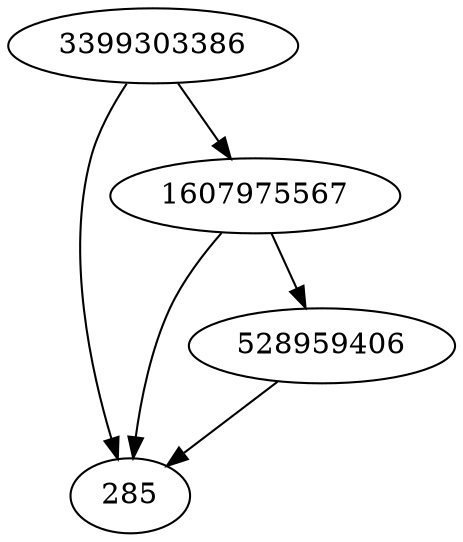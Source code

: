 strict digraph  {
3399303386;
285;
528959406;
1607975567;
3399303386 -> 285;
3399303386 -> 1607975567;
528959406 -> 285;
1607975567 -> 285;
1607975567 -> 528959406;
}
